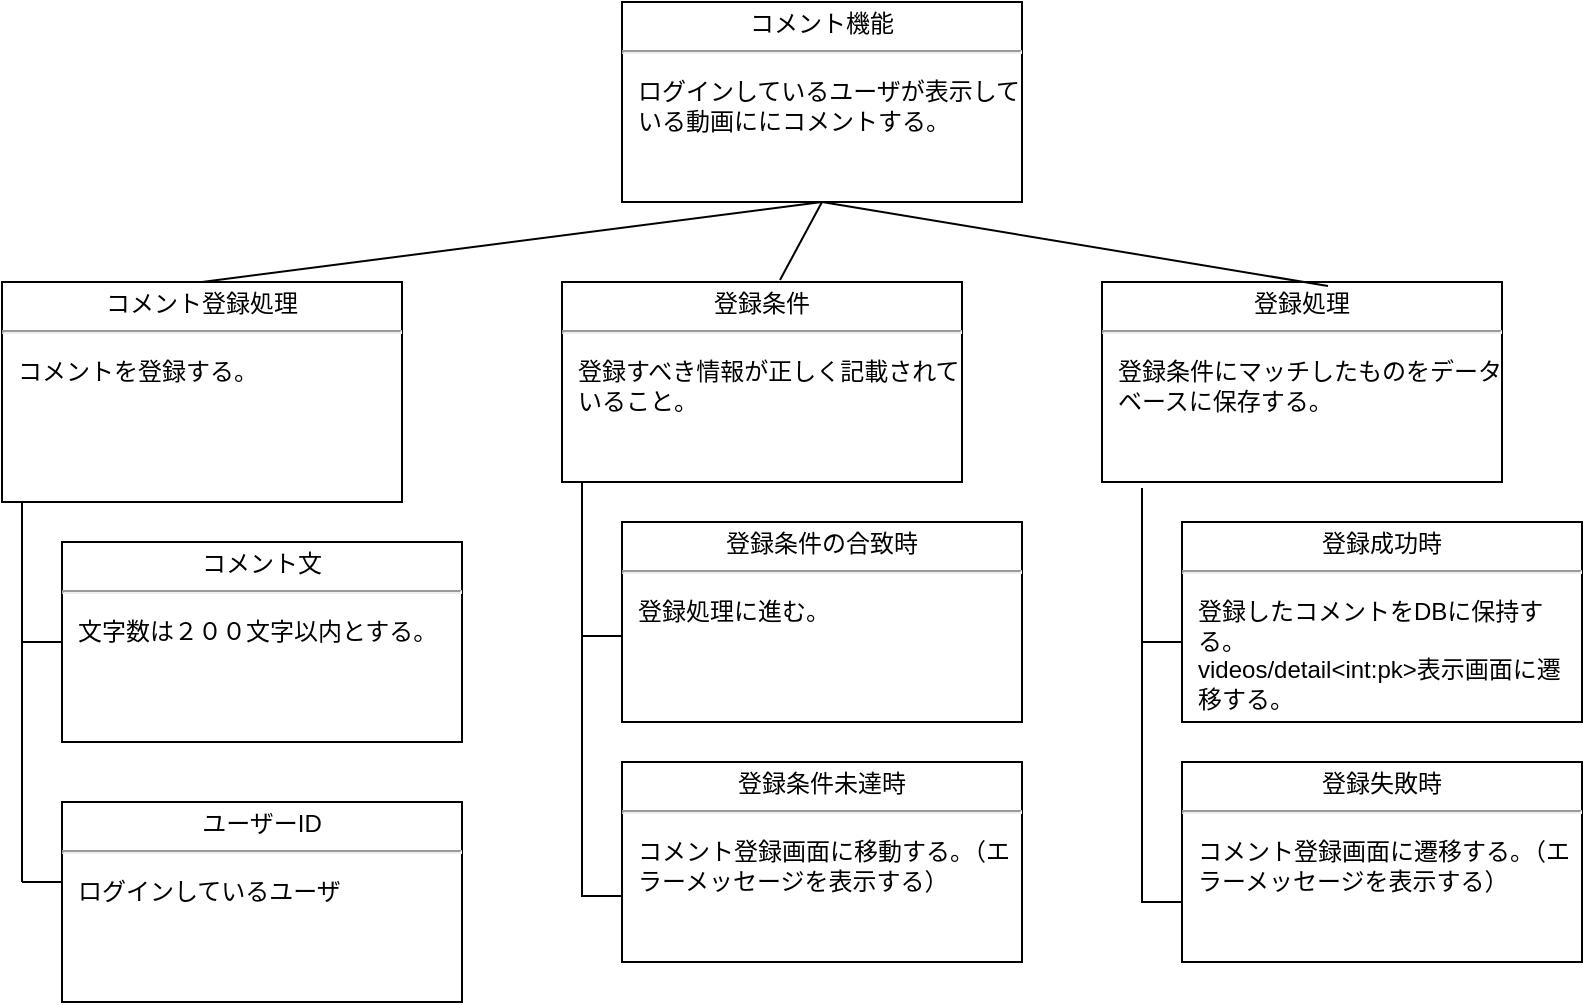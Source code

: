 <mxfile version="14.6.13" type="device"><diagram id="UPRrkfzWkNtChvDKMZRl" name="ページ1"><mxGraphModel dx="1326" dy="626" grid="1" gridSize="10" guides="1" tooltips="1" connect="1" arrows="1" fold="1" page="1" pageScale="1" pageWidth="827" pageHeight="1169" math="0" shadow="0"><root><mxCell id="0"/><mxCell id="1" parent="0"/><mxCell id="mpOlw5qMOO42y3hZ2ivJ-33" value="&lt;p style=&quot;margin: 0px ; margin-top: 4px ; text-align: center&quot;&gt;コメント機能&lt;/p&gt;&lt;hr&gt;&lt;p&gt;&lt;/p&gt;&lt;p style=&quot;margin: 0px ; margin-left: 8px ; text-align: left&quot;&gt;ログインしているユーザが表示している動画ににコメントする。&lt;/p&gt;&lt;p style=&quot;margin: 0px ; margin-left: 8px ; text-align: left&quot;&gt;&lt;br&gt;&lt;/p&gt;" style="shape=rect;overflow=fill;html=1;whiteSpace=wrap;align=center;" parent="1" vertex="1"><mxGeometry x="320" y="20" width="200" height="100" as="geometry"/></mxCell><mxCell id="mpOlw5qMOO42y3hZ2ivJ-35" value="&lt;p style=&quot;margin: 0px ; margin-top: 4px ; text-align: center&quot;&gt;登録成功時&lt;/p&gt;&lt;hr&gt;&lt;p&gt;&lt;/p&gt;&lt;p style=&quot;margin: 0px ; margin-left: 8px ; text-align: left&quot;&gt;登録したコメントをDBに保持する。&lt;/p&gt;&lt;p style=&quot;margin: 0px ; margin-left: 8px ; text-align: left&quot;&gt;videos/detail&amp;lt;int:pk&amp;gt;表示画面に遷移する。&lt;/p&gt;" style="shape=rect;overflow=fill;html=1;whiteSpace=wrap;align=center;" parent="1" vertex="1"><mxGeometry x="600" y="280" width="200" height="100" as="geometry"/></mxCell><mxCell id="mpOlw5qMOO42y3hZ2ivJ-36" value="&lt;p style=&quot;margin: 0px ; margin-top: 4px ; text-align: center&quot;&gt;登録処理&lt;/p&gt;&lt;hr&gt;&lt;p&gt;&lt;/p&gt;&lt;p style=&quot;margin: 0px ; margin-left: 8px ; text-align: left&quot;&gt;登録条件にマッチしたものをデータベースに保存する。&lt;/p&gt;" style="shape=rect;overflow=fill;html=1;whiteSpace=wrap;align=center;" parent="1" vertex="1"><mxGeometry x="560" y="160" width="200" height="100" as="geometry"/></mxCell><mxCell id="mpOlw5qMOO42y3hZ2ivJ-37" value="&lt;p style=&quot;margin: 0px ; margin-top: 4px ; text-align: center&quot;&gt;登録条件未達時&lt;/p&gt;&lt;hr&gt;&lt;p&gt;&lt;/p&gt;&lt;p style=&quot;margin: 0px ; margin-left: 8px ; text-align: left&quot;&gt;コメント登録画面に移動する。（エラーメッセージを表示する）&lt;/p&gt;" style="shape=rect;overflow=fill;html=1;whiteSpace=wrap;align=center;" parent="1" vertex="1"><mxGeometry x="320" y="400" width="200" height="100" as="geometry"/></mxCell><mxCell id="mpOlw5qMOO42y3hZ2ivJ-38" value="&lt;p style=&quot;margin: 0px ; margin-top: 4px ; text-align: center&quot;&gt;登録条件&lt;/p&gt;&lt;hr&gt;&lt;p&gt;&lt;/p&gt;&lt;p style=&quot;margin: 0px ; margin-left: 8px ; text-align: left&quot;&gt;&lt;span&gt;登録すべき情報が正しく記載されていること。&lt;/span&gt;&lt;br&gt;&lt;/p&gt;" style="shape=rect;overflow=fill;html=1;whiteSpace=wrap;align=center;" parent="1" vertex="1"><mxGeometry x="290" y="160" width="200" height="100" as="geometry"/></mxCell><mxCell id="mpOlw5qMOO42y3hZ2ivJ-39" value="&lt;p style=&quot;margin: 0px ; margin-top: 4px ; text-align: center&quot;&gt;コメント登録処理&lt;/p&gt;&lt;hr&gt;&lt;p&gt;&lt;/p&gt;&lt;p style=&quot;margin: 0px ; margin-left: 8px ; text-align: left&quot;&gt;コメントを登録する。&lt;/p&gt;" style="shape=rect;overflow=fill;html=1;whiteSpace=wrap;align=center;" parent="1" vertex="1"><mxGeometry x="10" y="160" width="200" height="110" as="geometry"/></mxCell><mxCell id="mpOlw5qMOO42y3hZ2ivJ-40" value="&lt;p style=&quot;margin: 0px ; margin-top: 4px ; text-align: center&quot;&gt;コメント文&lt;/p&gt;&lt;hr&gt;&lt;p&gt;&lt;/p&gt;&lt;p style=&quot;margin: 0px ; margin-left: 8px ; text-align: left&quot;&gt;文字数は２００文字以内とする。&lt;/p&gt;" style="shape=rect;overflow=fill;html=1;whiteSpace=wrap;align=center;" parent="1" vertex="1"><mxGeometry x="40" y="290" width="200" height="100" as="geometry"/></mxCell><mxCell id="mpOlw5qMOO42y3hZ2ivJ-42" value="&lt;p style=&quot;margin: 0px ; margin-top: 4px ; text-align: center&quot;&gt;登録条件の合致時&lt;/p&gt;&lt;hr&gt;&lt;p&gt;&lt;/p&gt;&lt;p style=&quot;margin: 0px ; margin-left: 8px ; text-align: left&quot;&gt;登録処理に進む。&lt;/p&gt;" style="shape=rect;overflow=fill;html=1;whiteSpace=wrap;align=center;" parent="1" vertex="1"><mxGeometry x="320" y="280" width="200" height="100" as="geometry"/></mxCell><mxCell id="mpOlw5qMOO42y3hZ2ivJ-46" value="&lt;p style=&quot;margin: 0px ; margin-top: 4px ; text-align: center&quot;&gt;登録失敗時&lt;/p&gt;&lt;hr&gt;&lt;p&gt;&lt;/p&gt;&lt;p style=&quot;margin: 0px ; margin-left: 8px ; text-align: left&quot;&gt;コメント登録画面に遷移する。（エラーメッセージを表示する）&lt;/p&gt;" style="shape=rect;overflow=fill;html=1;whiteSpace=wrap;align=center;" parent="1" vertex="1"><mxGeometry x="600" y="400" width="200" height="100" as="geometry"/></mxCell><mxCell id="mpOlw5qMOO42y3hZ2ivJ-47" value="" style="endArrow=none;html=1;entryX=0.5;entryY=1;entryDx=0;entryDy=0;exitX=0.5;exitY=0;exitDx=0;exitDy=0;" parent="1" source="mpOlw5qMOO42y3hZ2ivJ-39" target="mpOlw5qMOO42y3hZ2ivJ-33" edge="1"><mxGeometry width="50" height="50" relative="1" as="geometry"><mxPoint x="450" y="330" as="sourcePoint"/><mxPoint x="500" y="280" as="targetPoint"/></mxGeometry></mxCell><mxCell id="mpOlw5qMOO42y3hZ2ivJ-48" value="" style="endArrow=none;html=1;exitX=0.565;exitY=0.02;exitDx=0;exitDy=0;exitPerimeter=0;" parent="1" source="mpOlw5qMOO42y3hZ2ivJ-36" edge="1"><mxGeometry width="50" height="50" relative="1" as="geometry"><mxPoint x="450" y="330" as="sourcePoint"/><mxPoint x="420" y="120" as="targetPoint"/></mxGeometry></mxCell><mxCell id="mpOlw5qMOO42y3hZ2ivJ-49" value="" style="endArrow=none;html=1;entryX=0.5;entryY=1;entryDx=0;entryDy=0;exitX=0.545;exitY=-0.01;exitDx=0;exitDy=0;exitPerimeter=0;" parent="1" source="mpOlw5qMOO42y3hZ2ivJ-38" target="mpOlw5qMOO42y3hZ2ivJ-33" edge="1"><mxGeometry width="50" height="50" relative="1" as="geometry"><mxPoint x="450" y="330" as="sourcePoint"/><mxPoint x="500" y="280" as="targetPoint"/></mxGeometry></mxCell><mxCell id="mpOlw5qMOO42y3hZ2ivJ-50" value="" style="shape=partialRectangle;whiteSpace=wrap;html=1;bottom=1;right=1;left=1;top=0;fillColor=none;routingCenterX=-0.5;direction=south;" parent="1" vertex="1"><mxGeometry x="580" y="340" width="20" height="130" as="geometry"/></mxCell><mxCell id="mpOlw5qMOO42y3hZ2ivJ-52" value="" style="endArrow=none;html=1;exitX=0;exitY=1;exitDx=0;exitDy=0;" parent="1" source="mpOlw5qMOO42y3hZ2ivJ-50" edge="1"><mxGeometry width="50" height="50" relative="1" as="geometry"><mxPoint x="580" y="330" as="sourcePoint"/><mxPoint x="580" y="263" as="targetPoint"/></mxGeometry></mxCell><mxCell id="mpOlw5qMOO42y3hZ2ivJ-53" value="" style="shape=partialRectangle;whiteSpace=wrap;html=1;bottom=1;right=1;left=1;top=0;fillColor=none;routingCenterX=-0.5;direction=south;" parent="1" vertex="1"><mxGeometry x="300" y="337" width="20" height="130" as="geometry"/></mxCell><mxCell id="mpOlw5qMOO42y3hZ2ivJ-54" value="" style="endArrow=none;html=1;exitX=0;exitY=1;exitDx=0;exitDy=0;" parent="1" source="mpOlw5qMOO42y3hZ2ivJ-53" edge="1"><mxGeometry width="50" height="50" relative="1" as="geometry"><mxPoint x="300" y="327" as="sourcePoint"/><mxPoint x="300" y="260" as="targetPoint"/></mxGeometry></mxCell><mxCell id="mpOlw5qMOO42y3hZ2ivJ-56" value="" style="endArrow=none;html=1;exitX=0;exitY=1;exitDx=0;exitDy=0;" parent="1" edge="1"><mxGeometry width="50" height="50" relative="1" as="geometry"><mxPoint x="20" y="340" as="sourcePoint"/><mxPoint x="20" y="270" as="targetPoint"/></mxGeometry></mxCell><mxCell id="3JxNxVJk9618_r3OYxcf-1" value="" style="endArrow=none;html=1;entryX=0;entryY=0.5;entryDx=0;entryDy=0;" parent="1" target="mpOlw5qMOO42y3hZ2ivJ-40" edge="1"><mxGeometry width="50" height="50" relative="1" as="geometry"><mxPoint x="20" y="340" as="sourcePoint"/><mxPoint x="30" y="280" as="targetPoint"/></mxGeometry></mxCell><mxCell id="V-pv99hyKInGz8w5uy1H-1" value="&lt;p style=&quot;margin: 0px ; margin-top: 4px ; text-align: center&quot;&gt;ユーザーID&lt;/p&gt;&lt;hr&gt;&lt;p&gt;&lt;/p&gt;&lt;p style=&quot;margin: 0px ; margin-left: 8px ; text-align: left&quot;&gt;ログインしているユーザ&lt;/p&gt;" style="shape=rect;overflow=fill;html=1;whiteSpace=wrap;align=center;" vertex="1" parent="1"><mxGeometry x="40" y="420" width="200" height="100" as="geometry"/></mxCell><mxCell id="V-pv99hyKInGz8w5uy1H-4" value="" style="endArrow=none;html=1;exitX=0;exitY=1;exitDx=0;exitDy=0;" edge="1" parent="1"><mxGeometry width="50" height="50" relative="1" as="geometry"><mxPoint x="20" y="460" as="sourcePoint"/><mxPoint x="20" y="340" as="targetPoint"/></mxGeometry></mxCell><mxCell id="V-pv99hyKInGz8w5uy1H-5" value="" style="endArrow=none;html=1;entryX=0;entryY=0.5;entryDx=0;entryDy=0;" edge="1" parent="1"><mxGeometry width="50" height="50" relative="1" as="geometry"><mxPoint x="20" y="460" as="sourcePoint"/><mxPoint x="40" y="460" as="targetPoint"/></mxGeometry></mxCell></root></mxGraphModel></diagram></mxfile>